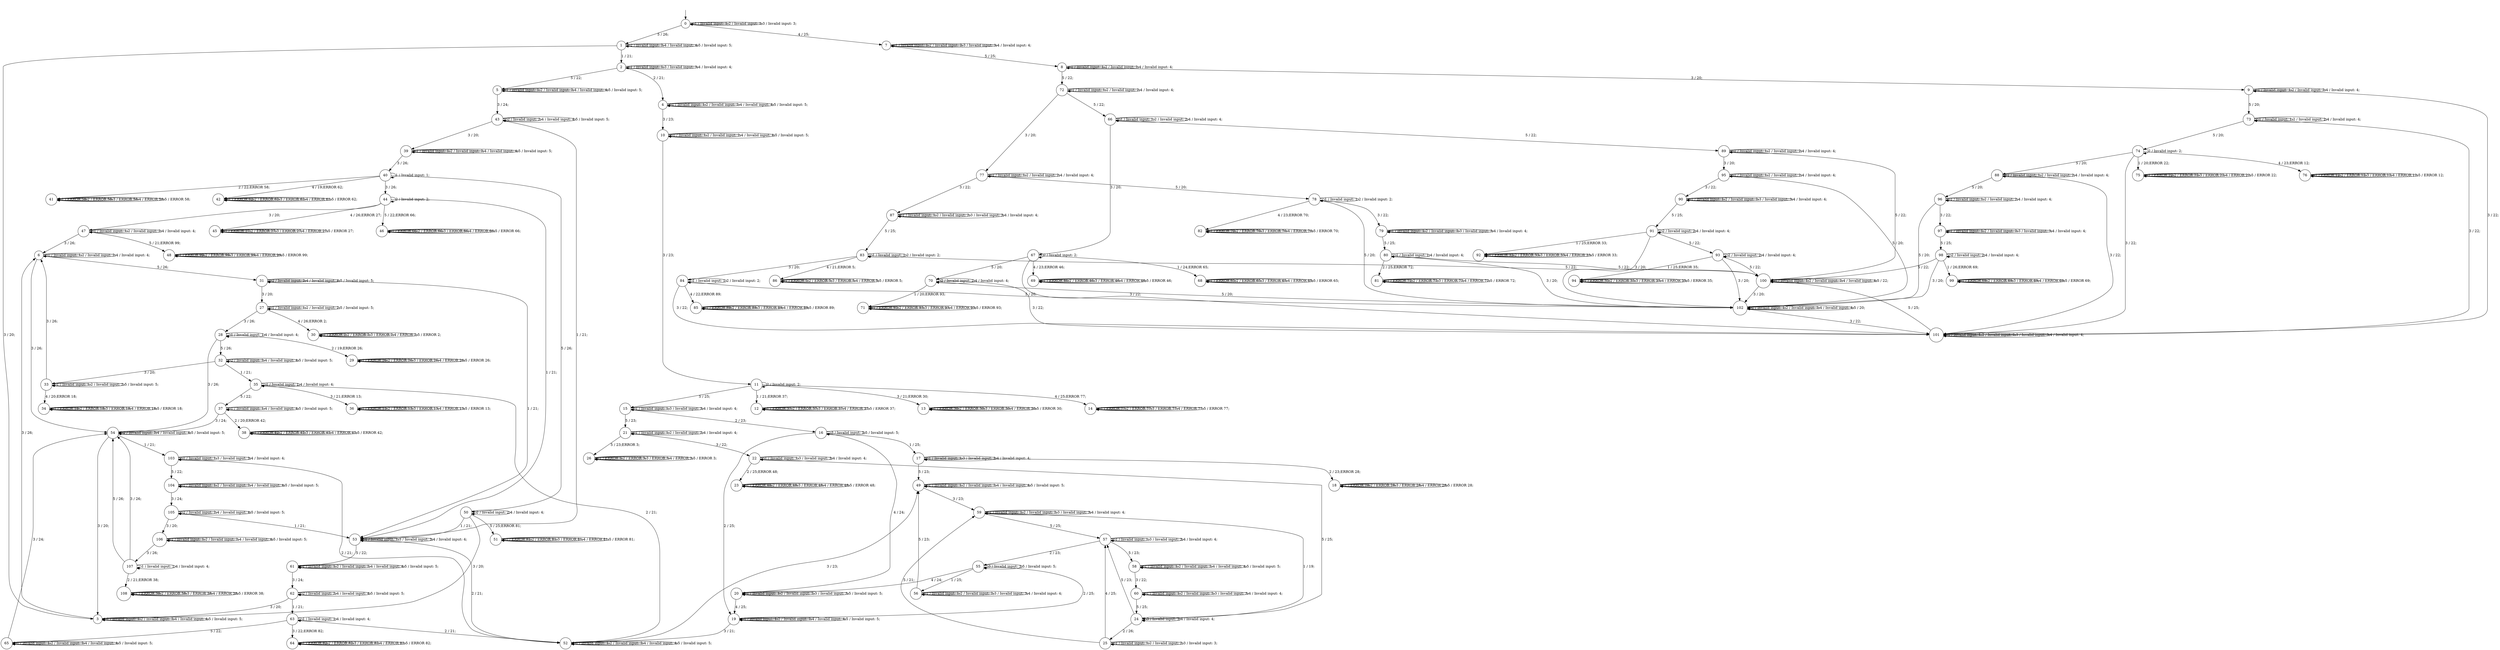 digraph g {
__start0 [label="" shape="none"];

	s0 [shape="circle" label="0"];
	s1 [shape="circle" label="1"];
	s2 [shape="circle" label="2"];
	s3 [shape="circle" label="3"];
	s4 [shape="circle" label="4"];
	s5 [shape="circle" label="5"];
	s6 [shape="circle" label="6"];
	s7 [shape="circle" label="7"];
	s8 [shape="circle" label="8"];
	s9 [shape="circle" label="9"];
	s10 [shape="circle" label="10"];
	s11 [shape="circle" label="11"];
	s12 [shape="circle" label="12"];
	s13 [shape="circle" label="13"];
	s14 [shape="circle" label="14"];
	s15 [shape="circle" label="15"];
	s16 [shape="circle" label="16"];
	s17 [shape="circle" label="17"];
	s18 [shape="circle" label="18"];
	s19 [shape="circle" label="19"];
	s20 [shape="circle" label="20"];
	s21 [shape="circle" label="21"];
	s22 [shape="circle" label="22"];
	s23 [shape="circle" label="23"];
	s24 [shape="circle" label="24"];
	s25 [shape="circle" label="25"];
	s26 [shape="circle" label="26"];
	s27 [shape="circle" label="27"];
	s28 [shape="circle" label="28"];
	s29 [shape="circle" label="29"];
	s30 [shape="circle" label="30"];
	s31 [shape="circle" label="31"];
	s32 [shape="circle" label="32"];
	s33 [shape="circle" label="33"];
	s34 [shape="circle" label="34"];
	s35 [shape="circle" label="35"];
	s36 [shape="circle" label="36"];
	s37 [shape="circle" label="37"];
	s38 [shape="circle" label="38"];
	s39 [shape="circle" label="39"];
	s40 [shape="circle" label="40"];
	s41 [shape="circle" label="41"];
	s42 [shape="circle" label="42"];
	s43 [shape="circle" label="43"];
	s44 [shape="circle" label="44"];
	s45 [shape="circle" label="45"];
	s46 [shape="circle" label="46"];
	s47 [shape="circle" label="47"];
	s48 [shape="circle" label="48"];
	s49 [shape="circle" label="49"];
	s50 [shape="circle" label="50"];
	s51 [shape="circle" label="51"];
	s52 [shape="circle" label="52"];
	s53 [shape="circle" label="53"];
	s54 [shape="circle" label="54"];
	s55 [shape="circle" label="55"];
	s56 [shape="circle" label="56"];
	s57 [shape="circle" label="57"];
	s58 [shape="circle" label="58"];
	s59 [shape="circle" label="59"];
	s60 [shape="circle" label="60"];
	s61 [shape="circle" label="61"];
	s62 [shape="circle" label="62"];
	s63 [shape="circle" label="63"];
	s64 [shape="circle" label="64"];
	s65 [shape="circle" label="65"];
	s66 [shape="circle" label="66"];
	s67 [shape="circle" label="67"];
	s68 [shape="circle" label="68"];
	s69 [shape="circle" label="69"];
	s70 [shape="circle" label="70"];
	s71 [shape="circle" label="71"];
	s72 [shape="circle" label="72"];
	s73 [shape="circle" label="73"];
	s74 [shape="circle" label="74"];
	s75 [shape="circle" label="75"];
	s76 [shape="circle" label="76"];
	s77 [shape="circle" label="77"];
	s78 [shape="circle" label="78"];
	s79 [shape="circle" label="79"];
	s80 [shape="circle" label="80"];
	s81 [shape="circle" label="81"];
	s82 [shape="circle" label="82"];
	s83 [shape="circle" label="83"];
	s84 [shape="circle" label="84"];
	s85 [shape="circle" label="85"];
	s86 [shape="circle" label="86"];
	s87 [shape="circle" label="87"];
	s88 [shape="circle" label="88"];
	s89 [shape="circle" label="89"];
	s90 [shape="circle" label="90"];
	s91 [shape="circle" label="91"];
	s92 [shape="circle" label="92"];
	s93 [shape="circle" label="93"];
	s94 [shape="circle" label="94"];
	s95 [shape="circle" label="95"];
	s96 [shape="circle" label="96"];
	s97 [shape="circle" label="97"];
	s98 [shape="circle" label="98"];
	s99 [shape="circle" label="99"];
	s100 [shape="circle" label="100"];
	s101 [shape="circle" label="101"];
	s102 [shape="circle" label="102"];
	s103 [shape="circle" label="103"];
	s104 [shape="circle" label="104"];
	s105 [shape="circle" label="105"];
	s106 [shape="circle" label="106"];
	s107 [shape="circle" label="107"];
	s108 [shape="circle" label="108"];
	s0 -> s0 [label="1 / Invalid input: 1;"];
	s0 -> s0 [label="2 / Invalid input: 2;"];
	s0 -> s0 [label="3 / Invalid input: 3;"];
	s0 -> s7 [label="4 / 25;"];
	s0 -> s1 [label="5 / 26;"];
	s1 -> s2 [label="1 / 21;"];
	s1 -> s1 [label="2 / Invalid input: 2;"];
	s1 -> s3 [label="3 / 20;"];
	s1 -> s1 [label="4 / Invalid input: 4;"];
	s1 -> s1 [label="5 / Invalid input: 5;"];
	s2 -> s2 [label="1 / Invalid input: 1;"];
	s2 -> s4 [label="2 / 21;"];
	s2 -> s2 [label="3 / Invalid input: 3;"];
	s2 -> s2 [label="4 / Invalid input: 4;"];
	s2 -> s5 [label="5 / 22;"];
	s3 -> s3 [label="1 / Invalid input: 1;"];
	s3 -> s3 [label="2 / Invalid input: 2;"];
	s3 -> s6 [label="3 / 26;"];
	s3 -> s3 [label="4 / Invalid input: 4;"];
	s3 -> s3 [label="5 / Invalid input: 5;"];
	s4 -> s4 [label="1 / Invalid input: 1;"];
	s4 -> s4 [label="2 / Invalid input: 2;"];
	s4 -> s10 [label="3 / 23;"];
	s4 -> s4 [label="4 / Invalid input: 4;"];
	s4 -> s4 [label="5 / Invalid input: 5;"];
	s5 -> s5 [label="1 / Invalid input: 1;"];
	s5 -> s5 [label="2 / Invalid input: 2;"];
	s5 -> s43 [label="3 / 24;"];
	s5 -> s5 [label="4 / Invalid input: 4;"];
	s5 -> s5 [label="5 / Invalid input: 5;"];
	s6 -> s6 [label="1 / Invalid input: 1;"];
	s6 -> s6 [label="2 / Invalid input: 2;"];
	s6 -> s54 [label="3 / 26;"];
	s6 -> s6 [label="4 / Invalid input: 4;"];
	s6 -> s31 [label="5 / 26;"];
	s7 -> s7 [label="1 / Invalid input: 1;"];
	s7 -> s7 [label="2 / Invalid input: 2;"];
	s7 -> s7 [label="3 / Invalid input: 3;"];
	s7 -> s7 [label="4 / Invalid input: 4;"];
	s7 -> s8 [label="5 / 25;"];
	s8 -> s8 [label="1 / Invalid input: 1;"];
	s8 -> s8 [label="2 / Invalid input: 2;"];
	s8 -> s9 [label="3 / 20;"];
	s8 -> s8 [label="4 / Invalid input: 4;"];
	s8 -> s72 [label="5 / 22;"];
	s9 -> s9 [label="1 / Invalid input: 1;"];
	s9 -> s9 [label="2 / Invalid input: 2;"];
	s9 -> s101 [label="3 / 22;"];
	s9 -> s9 [label="4 / Invalid input: 4;"];
	s9 -> s73 [label="5 / 20;"];
	s10 -> s10 [label="1 / Invalid input: 1;"];
	s10 -> s10 [label="2 / Invalid input: 2;"];
	s10 -> s11 [label="3 / 23;"];
	s10 -> s10 [label="4 / Invalid input: 4;"];
	s10 -> s10 [label="5 / Invalid input: 5;"];
	s11 -> s12 [label="1 / 21;ERROR 37;"];
	s11 -> s11 [label="2 / Invalid input: 2;"];
	s11 -> s13 [label="3 / 21;ERROR 30;"];
	s11 -> s14 [label="4 / 25;ERROR 77;"];
	s11 -> s15 [label="5 / 25;"];
	s12 -> s12 [label="1 / ERROR 37;"];
	s12 -> s12 [label="2 / ERROR 37;"];
	s12 -> s12 [label="3 / ERROR 37;"];
	s12 -> s12 [label="4 / ERROR 37;"];
	s12 -> s12 [label="5 / ERROR 37;"];
	s13 -> s13 [label="1 / ERROR 30;"];
	s13 -> s13 [label="2 / ERROR 30;"];
	s13 -> s13 [label="3 / ERROR 30;"];
	s13 -> s13 [label="4 / ERROR 30;"];
	s13 -> s13 [label="5 / ERROR 30;"];
	s14 -> s14 [label="1 / ERROR 77;"];
	s14 -> s14 [label="2 / ERROR 77;"];
	s14 -> s14 [label="3 / ERROR 77;"];
	s14 -> s14 [label="4 / ERROR 77;"];
	s14 -> s14 [label="5 / ERROR 77;"];
	s15 -> s15 [label="1 / Invalid input: 1;"];
	s15 -> s16 [label="2 / 23;"];
	s15 -> s15 [label="3 / Invalid input: 3;"];
	s15 -> s15 [label="4 / Invalid input: 4;"];
	s15 -> s21 [label="5 / 23;"];
	s16 -> s17 [label="1 / 25;"];
	s16 -> s19 [label="2 / 25;"];
	s16 -> s16 [label="3 / Invalid input: 3;"];
	s16 -> s20 [label="4 / 24;"];
	s16 -> s16 [label="5 / Invalid input: 5;"];
	s17 -> s17 [label="1 / Invalid input: 1;"];
	s17 -> s18 [label="2 / 23;ERROR 28;"];
	s17 -> s17 [label="3 / Invalid input: 3;"];
	s17 -> s17 [label="4 / Invalid input: 4;"];
	s17 -> s49 [label="5 / 23;"];
	s18 -> s18 [label="1 / ERROR 28;"];
	s18 -> s18 [label="2 / ERROR 28;"];
	s18 -> s18 [label="3 / ERROR 28;"];
	s18 -> s18 [label="4 / ERROR 28;"];
	s18 -> s18 [label="5 / ERROR 28;"];
	s19 -> s19 [label="1 / Invalid input: 1;"];
	s19 -> s19 [label="2 / Invalid input: 2;"];
	s19 -> s52 [label="3 / 21;"];
	s19 -> s19 [label="4 / Invalid input: 4;"];
	s19 -> s19 [label="5 / Invalid input: 5;"];
	s20 -> s20 [label="1 / Invalid input: 1;"];
	s20 -> s20 [label="2 / Invalid input: 2;"];
	s20 -> s20 [label="3 / Invalid input: 3;"];
	s20 -> s19 [label="4 / 25;"];
	s20 -> s20 [label="5 / Invalid input: 5;"];
	s21 -> s21 [label="1 / Invalid input: 1;"];
	s21 -> s21 [label="2 / Invalid input: 2;"];
	s21 -> s22 [label="3 / 22;"];
	s21 -> s21 [label="4 / Invalid input: 4;"];
	s21 -> s26 [label="5 / 23;ERROR 3;"];
	s22 -> s22 [label="1 / Invalid input: 1;"];
	s22 -> s23 [label="2 / 25;ERROR 48;"];
	s22 -> s22 [label="3 / Invalid input: 3;"];
	s22 -> s22 [label="4 / Invalid input: 4;"];
	s22 -> s24 [label="5 / 25;"];
	s23 -> s23 [label="1 / ERROR 48;"];
	s23 -> s23 [label="2 / ERROR 48;"];
	s23 -> s23 [label="3 / ERROR 48;"];
	s23 -> s23 [label="4 / ERROR 48;"];
	s23 -> s23 [label="5 / ERROR 48;"];
	s24 -> s59 [label="1 / 19;"];
	s24 -> s25 [label="2 / 26;"];
	s24 -> s24 [label="3 / Invalid input: 3;"];
	s24 -> s24 [label="4 / Invalid input: 4;"];
	s24 -> s57 [label="5 / 23;"];
	s25 -> s25 [label="1 / Invalid input: 1;"];
	s25 -> s25 [label="2 / Invalid input: 2;"];
	s25 -> s25 [label="3 / Invalid input: 3;"];
	s25 -> s57 [label="4 / 25;"];
	s25 -> s59 [label="5 / 21;"];
	s26 -> s26 [label="1 / ERROR 3;"];
	s26 -> s26 [label="2 / ERROR 3;"];
	s26 -> s26 [label="3 / ERROR 3;"];
	s26 -> s26 [label="4 / ERROR 3;"];
	s26 -> s26 [label="5 / ERROR 3;"];
	s27 -> s27 [label="1 / Invalid input: 1;"];
	s27 -> s27 [label="2 / Invalid input: 2;"];
	s27 -> s28 [label="3 / 26;"];
	s27 -> s30 [label="4 / 26;ERROR 2;"];
	s27 -> s27 [label="5 / Invalid input: 5;"];
	s28 -> s28 [label="1 / Invalid input: 1;"];
	s28 -> s29 [label="2 / 19;ERROR 26;"];
	s28 -> s54 [label="3 / 26;"];
	s28 -> s28 [label="4 / Invalid input: 4;"];
	s28 -> s32 [label="5 / 26;"];
	s29 -> s29 [label="1 / ERROR 26;"];
	s29 -> s29 [label="2 / ERROR 26;"];
	s29 -> s29 [label="3 / ERROR 26;"];
	s29 -> s29 [label="4 / ERROR 26;"];
	s29 -> s29 [label="5 / ERROR 26;"];
	s30 -> s30 [label="1 / ERROR 2;"];
	s30 -> s30 [label="2 / ERROR 2;"];
	s30 -> s30 [label="3 / ERROR 2;"];
	s30 -> s30 [label="4 / ERROR 2;"];
	s30 -> s30 [label="5 / ERROR 2;"];
	s31 -> s53 [label="1 / 21;"];
	s31 -> s31 [label="2 / Invalid input: 2;"];
	s31 -> s27 [label="3 / 20;"];
	s31 -> s31 [label="4 / Invalid input: 4;"];
	s31 -> s31 [label="5 / Invalid input: 5;"];
	s32 -> s35 [label="1 / 21;"];
	s32 -> s32 [label="2 / Invalid input: 2;"];
	s32 -> s33 [label="3 / 20;"];
	s32 -> s32 [label="4 / Invalid input: 4;"];
	s32 -> s32 [label="5 / Invalid input: 5;"];
	s33 -> s33 [label="1 / Invalid input: 1;"];
	s33 -> s33 [label="2 / Invalid input: 2;"];
	s33 -> s6 [label="3 / 26;"];
	s33 -> s34 [label="4 / 20;ERROR 18;"];
	s33 -> s33 [label="5 / Invalid input: 5;"];
	s34 -> s34 [label="1 / ERROR 18;"];
	s34 -> s34 [label="2 / ERROR 18;"];
	s34 -> s34 [label="3 / ERROR 18;"];
	s34 -> s34 [label="4 / ERROR 18;"];
	s34 -> s34 [label="5 / ERROR 18;"];
	s35 -> s35 [label="1 / Invalid input: 1;"];
	s35 -> s52 [label="2 / 21;"];
	s35 -> s36 [label="3 / 21;ERROR 13;"];
	s35 -> s35 [label="4 / Invalid input: 4;"];
	s35 -> s37 [label="5 / 22;"];
	s36 -> s36 [label="1 / ERROR 13;"];
	s36 -> s36 [label="2 / ERROR 13;"];
	s36 -> s36 [label="3 / ERROR 13;"];
	s36 -> s36 [label="4 / ERROR 13;"];
	s36 -> s36 [label="5 / ERROR 13;"];
	s37 -> s37 [label="1 / Invalid input: 1;"];
	s37 -> s38 [label="2 / 20;ERROR 42;"];
	s37 -> s54 [label="3 / 24;"];
	s37 -> s37 [label="4 / Invalid input: 4;"];
	s37 -> s37 [label="5 / Invalid input: 5;"];
	s38 -> s38 [label="1 / ERROR 42;"];
	s38 -> s38 [label="2 / ERROR 42;"];
	s38 -> s38 [label="3 / ERROR 42;"];
	s38 -> s38 [label="4 / ERROR 42;"];
	s38 -> s38 [label="5 / ERROR 42;"];
	s39 -> s39 [label="1 / Invalid input: 1;"];
	s39 -> s39 [label="2 / Invalid input: 2;"];
	s39 -> s40 [label="3 / 26;"];
	s39 -> s39 [label="4 / Invalid input: 4;"];
	s39 -> s39 [label="5 / Invalid input: 5;"];
	s40 -> s40 [label="1 / Invalid input: 1;"];
	s40 -> s41 [label="2 / 22;ERROR 58;"];
	s40 -> s44 [label="3 / 26;"];
	s40 -> s42 [label="4 / 19;ERROR 62;"];
	s40 -> s50 [label="5 / 26;"];
	s41 -> s41 [label="1 / ERROR 58;"];
	s41 -> s41 [label="2 / ERROR 58;"];
	s41 -> s41 [label="3 / ERROR 58;"];
	s41 -> s41 [label="4 / ERROR 58;"];
	s41 -> s41 [label="5 / ERROR 58;"];
	s42 -> s42 [label="1 / ERROR 62;"];
	s42 -> s42 [label="2 / ERROR 62;"];
	s42 -> s42 [label="3 / ERROR 62;"];
	s42 -> s42 [label="4 / ERROR 62;"];
	s42 -> s42 [label="5 / ERROR 62;"];
	s43 -> s53 [label="1 / 21;"];
	s43 -> s43 [label="2 / Invalid input: 2;"];
	s43 -> s39 [label="3 / 20;"];
	s43 -> s43 [label="4 / Invalid input: 4;"];
	s43 -> s43 [label="5 / Invalid input: 5;"];
	s44 -> s53 [label="1 / 21;"];
	s44 -> s44 [label="2 / Invalid input: 2;"];
	s44 -> s47 [label="3 / 20;"];
	s44 -> s45 [label="4 / 26;ERROR 27;"];
	s44 -> s46 [label="5 / 22;ERROR 66;"];
	s45 -> s45 [label="1 / ERROR 27;"];
	s45 -> s45 [label="2 / ERROR 27;"];
	s45 -> s45 [label="3 / ERROR 27;"];
	s45 -> s45 [label="4 / ERROR 27;"];
	s45 -> s45 [label="5 / ERROR 27;"];
	s46 -> s46 [label="1 / ERROR 66;"];
	s46 -> s46 [label="2 / ERROR 66;"];
	s46 -> s46 [label="3 / ERROR 66;"];
	s46 -> s46 [label="4 / ERROR 66;"];
	s46 -> s46 [label="5 / ERROR 66;"];
	s47 -> s47 [label="1 / Invalid input: 1;"];
	s47 -> s47 [label="2 / Invalid input: 2;"];
	s47 -> s6 [label="3 / 26;"];
	s47 -> s47 [label="4 / Invalid input: 4;"];
	s47 -> s48 [label="5 / 21;ERROR 99;"];
	s48 -> s48 [label="1 / ERROR 99;"];
	s48 -> s48 [label="2 / ERROR 99;"];
	s48 -> s48 [label="3 / ERROR 99;"];
	s48 -> s48 [label="4 / ERROR 99;"];
	s48 -> s48 [label="5 / ERROR 99;"];
	s49 -> s49 [label="1 / Invalid input: 1;"];
	s49 -> s49 [label="2 / Invalid input: 2;"];
	s49 -> s59 [label="3 / 23;"];
	s49 -> s49 [label="4 / Invalid input: 4;"];
	s49 -> s49 [label="5 / Invalid input: 5;"];
	s50 -> s53 [label="1 / 21;"];
	s50 -> s50 [label="2 / Invalid input: 2;"];
	s50 -> s3 [label="3 / 20;"];
	s50 -> s50 [label="4 / Invalid input: 4;"];
	s50 -> s51 [label="5 / 25;ERROR 81;"];
	s51 -> s51 [label="1 / ERROR 81;"];
	s51 -> s51 [label="2 / ERROR 81;"];
	s51 -> s51 [label="3 / ERROR 81;"];
	s51 -> s51 [label="4 / ERROR 81;"];
	s51 -> s51 [label="5 / ERROR 81;"];
	s52 -> s52 [label="1 / Invalid input: 1;"];
	s52 -> s52 [label="2 / Invalid input: 2;"];
	s52 -> s49 [label="3 / 23;"];
	s52 -> s52 [label="4 / Invalid input: 4;"];
	s52 -> s52 [label="5 / Invalid input: 5;"];
	s53 -> s53 [label="1 / Invalid input: 1;"];
	s53 -> s52 [label="2 / 21;"];
	s53 -> s53 [label="3 / Invalid input: 3;"];
	s53 -> s53 [label="4 / Invalid input: 4;"];
	s53 -> s61 [label="5 / 22;"];
	s54 -> s103 [label="1 / 21;"];
	s54 -> s54 [label="2 / Invalid input: 2;"];
	s54 -> s3 [label="3 / 20;"];
	s54 -> s54 [label="4 / Invalid input: 4;"];
	s54 -> s54 [label="5 / Invalid input: 5;"];
	s55 -> s56 [label="1 / 25;"];
	s55 -> s19 [label="2 / 25;"];
	s55 -> s55 [label="3 / Invalid input: 3;"];
	s55 -> s20 [label="4 / 24;"];
	s55 -> s55 [label="5 / Invalid input: 5;"];
	s56 -> s56 [label="1 / Invalid input: 1;"];
	s56 -> s56 [label="2 / Invalid input: 2;"];
	s56 -> s56 [label="3 / Invalid input: 3;"];
	s56 -> s56 [label="4 / Invalid input: 4;"];
	s56 -> s49 [label="5 / 23;"];
	s57 -> s57 [label="1 / Invalid input: 1;"];
	s57 -> s55 [label="2 / 23;"];
	s57 -> s57 [label="3 / Invalid input: 3;"];
	s57 -> s57 [label="4 / Invalid input: 4;"];
	s57 -> s58 [label="5 / 23;"];
	s58 -> s58 [label="1 / Invalid input: 1;"];
	s58 -> s58 [label="2 / Invalid input: 2;"];
	s58 -> s60 [label="3 / 22;"];
	s58 -> s58 [label="4 / Invalid input: 4;"];
	s58 -> s58 [label="5 / Invalid input: 5;"];
	s59 -> s59 [label="1 / Invalid input: 1;"];
	s59 -> s59 [label="2 / Invalid input: 2;"];
	s59 -> s59 [label="3 / Invalid input: 3;"];
	s59 -> s59 [label="4 / Invalid input: 4;"];
	s59 -> s57 [label="5 / 25;"];
	s60 -> s60 [label="1 / Invalid input: 1;"];
	s60 -> s60 [label="2 / Invalid input: 2;"];
	s60 -> s60 [label="3 / Invalid input: 3;"];
	s60 -> s60 [label="4 / Invalid input: 4;"];
	s60 -> s24 [label="5 / 25;"];
	s61 -> s61 [label="1 / Invalid input: 1;"];
	s61 -> s61 [label="2 / Invalid input: 2;"];
	s61 -> s62 [label="3 / 24;"];
	s61 -> s61 [label="4 / Invalid input: 4;"];
	s61 -> s61 [label="5 / Invalid input: 5;"];
	s62 -> s63 [label="1 / 21;"];
	s62 -> s62 [label="2 / Invalid input: 2;"];
	s62 -> s3 [label="3 / 20;"];
	s62 -> s62 [label="4 / Invalid input: 4;"];
	s62 -> s62 [label="5 / Invalid input: 5;"];
	s63 -> s63 [label="1 / Invalid input: 1;"];
	s63 -> s52 [label="2 / 21;"];
	s63 -> s64 [label="3 / 22;ERROR 82;"];
	s63 -> s63 [label="4 / Invalid input: 4;"];
	s63 -> s65 [label="5 / 22;"];
	s64 -> s64 [label="1 / ERROR 82;"];
	s64 -> s64 [label="2 / ERROR 82;"];
	s64 -> s64 [label="3 / ERROR 82;"];
	s64 -> s64 [label="4 / ERROR 82;"];
	s64 -> s64 [label="5 / ERROR 82;"];
	s65 -> s65 [label="1 / Invalid input: 1;"];
	s65 -> s65 [label="2 / Invalid input: 2;"];
	s65 -> s54 [label="3 / 24;"];
	s65 -> s65 [label="4 / Invalid input: 4;"];
	s65 -> s65 [label="5 / Invalid input: 5;"];
	s66 -> s66 [label="1 / Invalid input: 1;"];
	s66 -> s66 [label="2 / Invalid input: 2;"];
	s66 -> s67 [label="3 / 20;"];
	s66 -> s66 [label="4 / Invalid input: 4;"];
	s66 -> s89 [label="5 / 22;"];
	s67 -> s68 [label="1 / 24;ERROR 65;"];
	s67 -> s67 [label="2 / Invalid input: 2;"];
	s67 -> s101 [label="3 / 22;"];
	s67 -> s69 [label="4 / 23;ERROR 46;"];
	s67 -> s70 [label="5 / 20;"];
	s68 -> s68 [label="1 / ERROR 65;"];
	s68 -> s68 [label="2 / ERROR 65;"];
	s68 -> s68 [label="3 / ERROR 65;"];
	s68 -> s68 [label="4 / ERROR 65;"];
	s68 -> s68 [label="5 / ERROR 65;"];
	s69 -> s69 [label="1 / ERROR 46;"];
	s69 -> s69 [label="2 / ERROR 46;"];
	s69 -> s69 [label="3 / ERROR 46;"];
	s69 -> s69 [label="4 / ERROR 46;"];
	s69 -> s69 [label="5 / ERROR 46;"];
	s70 -> s71 [label="1 / 20;ERROR 93;"];
	s70 -> s70 [label="2 / Invalid input: 2;"];
	s70 -> s101 [label="3 / 22;"];
	s70 -> s70 [label="4 / Invalid input: 4;"];
	s70 -> s102 [label="5 / 20;"];
	s71 -> s71 [label="1 / ERROR 93;"];
	s71 -> s71 [label="2 / ERROR 93;"];
	s71 -> s71 [label="3 / ERROR 93;"];
	s71 -> s71 [label="4 / ERROR 93;"];
	s71 -> s71 [label="5 / ERROR 93;"];
	s72 -> s72 [label="1 / Invalid input: 1;"];
	s72 -> s72 [label="2 / Invalid input: 2;"];
	s72 -> s77 [label="3 / 20;"];
	s72 -> s72 [label="4 / Invalid input: 4;"];
	s72 -> s66 [label="5 / 22;"];
	s73 -> s73 [label="1 / Invalid input: 1;"];
	s73 -> s73 [label="2 / Invalid input: 2;"];
	s73 -> s101 [label="3 / 22;"];
	s73 -> s73 [label="4 / Invalid input: 4;"];
	s73 -> s74 [label="5 / 20;"];
	s74 -> s75 [label="1 / 20;ERROR 22;"];
	s74 -> s74 [label="2 / Invalid input: 2;"];
	s74 -> s101 [label="3 / 22;"];
	s74 -> s76 [label="4 / 23;ERROR 12;"];
	s74 -> s88 [label="5 / 20;"];
	s75 -> s75 [label="1 / ERROR 22;"];
	s75 -> s75 [label="2 / ERROR 22;"];
	s75 -> s75 [label="3 / ERROR 22;"];
	s75 -> s75 [label="4 / ERROR 22;"];
	s75 -> s75 [label="5 / ERROR 22;"];
	s76 -> s76 [label="1 / ERROR 12;"];
	s76 -> s76 [label="2 / ERROR 12;"];
	s76 -> s76 [label="3 / ERROR 12;"];
	s76 -> s76 [label="4 / ERROR 12;"];
	s76 -> s76 [label="5 / ERROR 12;"];
	s77 -> s77 [label="1 / Invalid input: 1;"];
	s77 -> s77 [label="2 / Invalid input: 2;"];
	s77 -> s87 [label="3 / 22;"];
	s77 -> s77 [label="4 / Invalid input: 4;"];
	s77 -> s78 [label="5 / 20;"];
	s78 -> s78 [label="1 / Invalid input: 1;"];
	s78 -> s78 [label="2 / Invalid input: 2;"];
	s78 -> s79 [label="3 / 22;"];
	s78 -> s82 [label="4 / 23;ERROR 70;"];
	s78 -> s102 [label="5 / 20;"];
	s79 -> s79 [label="1 / Invalid input: 1;"];
	s79 -> s79 [label="2 / Invalid input: 2;"];
	s79 -> s79 [label="3 / Invalid input: 3;"];
	s79 -> s79 [label="4 / Invalid input: 4;"];
	s79 -> s80 [label="5 / 25;"];
	s80 -> s80 [label="1 / Invalid input: 1;"];
	s80 -> s81 [label="2 / 25;ERROR 72;"];
	s80 -> s102 [label="3 / 20;"];
	s80 -> s80 [label="4 / Invalid input: 4;"];
	s80 -> s100 [label="5 / 22;"];
	s81 -> s81 [label="1 / ERROR 72;"];
	s81 -> s81 [label="2 / ERROR 72;"];
	s81 -> s81 [label="3 / ERROR 72;"];
	s81 -> s81 [label="4 / ERROR 72;"];
	s81 -> s81 [label="5 / ERROR 72;"];
	s82 -> s82 [label="1 / ERROR 70;"];
	s82 -> s82 [label="2 / ERROR 70;"];
	s82 -> s82 [label="3 / ERROR 70;"];
	s82 -> s82 [label="4 / ERROR 70;"];
	s82 -> s82 [label="5 / ERROR 70;"];
	s83 -> s83 [label="1 / Invalid input: 1;"];
	s83 -> s83 [label="2 / Invalid input: 2;"];
	s83 -> s84 [label="3 / 20;"];
	s83 -> s86 [label="4 / 21;ERROR 5;"];
	s83 -> s100 [label="5 / 22;"];
	s84 -> s84 [label="1 / Invalid input: 1;"];
	s84 -> s84 [label="2 / Invalid input: 2;"];
	s84 -> s101 [label="3 / 22;"];
	s84 -> s85 [label="4 / 22;ERROR 89;"];
	s84 -> s102 [label="5 / 20;"];
	s85 -> s85 [label="1 / ERROR 89;"];
	s85 -> s85 [label="2 / ERROR 89;"];
	s85 -> s85 [label="3 / ERROR 89;"];
	s85 -> s85 [label="4 / ERROR 89;"];
	s85 -> s85 [label="5 / ERROR 89;"];
	s86 -> s86 [label="1 / ERROR 5;"];
	s86 -> s86 [label="2 / ERROR 5;"];
	s86 -> s86 [label="3 / ERROR 5;"];
	s86 -> s86 [label="4 / ERROR 5;"];
	s86 -> s86 [label="5 / ERROR 5;"];
	s87 -> s87 [label="1 / Invalid input: 1;"];
	s87 -> s87 [label="2 / Invalid input: 2;"];
	s87 -> s87 [label="3 / Invalid input: 3;"];
	s87 -> s87 [label="4 / Invalid input: 4;"];
	s87 -> s83 [label="5 / 25;"];
	s88 -> s88 [label="1 / Invalid input: 1;"];
	s88 -> s88 [label="2 / Invalid input: 2;"];
	s88 -> s101 [label="3 / 22;"];
	s88 -> s88 [label="4 / Invalid input: 4;"];
	s88 -> s96 [label="5 / 20;"];
	s89 -> s89 [label="1 / Invalid input: 1;"];
	s89 -> s89 [label="2 / Invalid input: 2;"];
	s89 -> s95 [label="3 / 20;"];
	s89 -> s89 [label="4 / Invalid input: 4;"];
	s89 -> s100 [label="5 / 22;"];
	s90 -> s90 [label="1 / Invalid input: 1;"];
	s90 -> s90 [label="2 / Invalid input: 2;"];
	s90 -> s90 [label="3 / Invalid input: 3;"];
	s90 -> s90 [label="4 / Invalid input: 4;"];
	s90 -> s91 [label="5 / 25;"];
	s91 -> s92 [label="1 / 25;ERROR 33;"];
	s91 -> s91 [label="2 / Invalid input: 2;"];
	s91 -> s102 [label="3 / 20;"];
	s91 -> s91 [label="4 / Invalid input: 4;"];
	s91 -> s93 [label="5 / 22;"];
	s92 -> s92 [label="1 / ERROR 33;"];
	s92 -> s92 [label="2 / ERROR 33;"];
	s92 -> s92 [label="3 / ERROR 33;"];
	s92 -> s92 [label="4 / ERROR 33;"];
	s92 -> s92 [label="5 / ERROR 33;"];
	s93 -> s94 [label="1 / 25;ERROR 35;"];
	s93 -> s93 [label="2 / Invalid input: 2;"];
	s93 -> s102 [label="3 / 20;"];
	s93 -> s93 [label="4 / Invalid input: 4;"];
	s93 -> s100 [label="5 / 22;"];
	s94 -> s94 [label="1 / ERROR 35;"];
	s94 -> s94 [label="2 / ERROR 35;"];
	s94 -> s94 [label="3 / ERROR 35;"];
	s94 -> s94 [label="4 / ERROR 35;"];
	s94 -> s94 [label="5 / ERROR 35;"];
	s95 -> s95 [label="1 / Invalid input: 1;"];
	s95 -> s95 [label="2 / Invalid input: 2;"];
	s95 -> s90 [label="3 / 22;"];
	s95 -> s95 [label="4 / Invalid input: 4;"];
	s95 -> s102 [label="5 / 20;"];
	s96 -> s96 [label="1 / Invalid input: 1;"];
	s96 -> s96 [label="2 / Invalid input: 2;"];
	s96 -> s97 [label="3 / 22;"];
	s96 -> s96 [label="4 / Invalid input: 4;"];
	s96 -> s102 [label="5 / 20;"];
	s97 -> s97 [label="1 / Invalid input: 1;"];
	s97 -> s97 [label="2 / Invalid input: 2;"];
	s97 -> s97 [label="3 / Invalid input: 3;"];
	s97 -> s97 [label="4 / Invalid input: 4;"];
	s97 -> s98 [label="5 / 25;"];
	s98 -> s99 [label="1 / 26;ERROR 69;"];
	s98 -> s98 [label="2 / Invalid input: 2;"];
	s98 -> s102 [label="3 / 20;"];
	s98 -> s98 [label="4 / Invalid input: 4;"];
	s98 -> s100 [label="5 / 22;"];
	s99 -> s99 [label="1 / ERROR 69;"];
	s99 -> s99 [label="2 / ERROR 69;"];
	s99 -> s99 [label="3 / ERROR 69;"];
	s99 -> s99 [label="4 / ERROR 69;"];
	s99 -> s99 [label="5 / ERROR 69;"];
	s100 -> s100 [label="1 / Invalid input: 1;"];
	s100 -> s100 [label="2 / Invalid input: 2;"];
	s100 -> s102 [label="3 / 20;"];
	s100 -> s100 [label="4 / Invalid input: 4;"];
	s100 -> s100 [label="5 / 22;"];
	s101 -> s101 [label="1 / Invalid input: 1;"];
	s101 -> s101 [label="2 / Invalid input: 2;"];
	s101 -> s101 [label="3 / Invalid input: 3;"];
	s101 -> s101 [label="4 / Invalid input: 4;"];
	s101 -> s100 [label="5 / 25;"];
	s102 -> s102 [label="1 / Invalid input: 1;"];
	s102 -> s102 [label="2 / Invalid input: 2;"];
	s102 -> s101 [label="3 / 22;"];
	s102 -> s102 [label="4 / Invalid input: 4;"];
	s102 -> s102 [label="5 / 20;"];
	s103 -> s103 [label="1 / Invalid input: 1;"];
	s103 -> s52 [label="2 / 21;"];
	s103 -> s103 [label="3 / Invalid input: 3;"];
	s103 -> s103 [label="4 / Invalid input: 4;"];
	s103 -> s104 [label="5 / 22;"];
	s104 -> s104 [label="1 / Invalid input: 1;"];
	s104 -> s104 [label="2 / Invalid input: 2;"];
	s104 -> s105 [label="3 / 24;"];
	s104 -> s104 [label="4 / Invalid input: 4;"];
	s104 -> s104 [label="5 / Invalid input: 5;"];
	s105 -> s53 [label="1 / 21;"];
	s105 -> s105 [label="2 / Invalid input: 2;"];
	s105 -> s106 [label="3 / 20;"];
	s105 -> s105 [label="4 / Invalid input: 4;"];
	s105 -> s105 [label="5 / Invalid input: 5;"];
	s106 -> s106 [label="1 / Invalid input: 1;"];
	s106 -> s106 [label="2 / Invalid input: 2;"];
	s106 -> s107 [label="3 / 26;"];
	s106 -> s106 [label="4 / Invalid input: 4;"];
	s106 -> s106 [label="5 / Invalid input: 5;"];
	s107 -> s107 [label="1 / Invalid input: 1;"];
	s107 -> s108 [label="2 / 21;ERROR 38;"];
	s107 -> s54 [label="3 / 26;"];
	s107 -> s107 [label="4 / Invalid input: 4;"];
	s107 -> s54 [label="5 / 26;"];
	s108 -> s108 [label="1 / ERROR 38;"];
	s108 -> s108 [label="2 / ERROR 38;"];
	s108 -> s108 [label="3 / ERROR 38;"];
	s108 -> s108 [label="4 / ERROR 38;"];
	s108 -> s108 [label="5 / ERROR 38;"];

__start0 -> s0;
}
